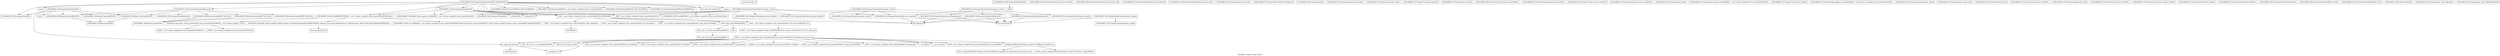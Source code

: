digraph "Call graph: compute_temp_chunk.ll" {
	label="Call graph: compute_temp_chunk.ll";

	Node0x5598a7891f80 [shape=record,label="{_ZN9LAMMPS_NS6Memory5sfreeEPv}"];
	Node0x5598a7930e40 [shape=record,label="{_ZN9LAMMPS_NS16ComputeTempChunkC2EPNS_6LAMMPSEiPPc}"];
	Node0x5598a7930e40 -> Node0x5598a7912fe0;
	Node0x5598a7930e40 -> Node0x5598a790a290;
	Node0x5598a7930e40 -> Node0x5598a790c5e0;
	Node0x5598a7930e40 -> Node0x5598a7940b90;
	Node0x5598a7930e40 -> Node0x5598a795aff0;
	Node0x5598a7930e40 -> Node0x5598a7878ae0;
	Node0x5598a7930e40 -> Node0x5598a7874790;
	Node0x5598a7930e40 -> Node0x5598a78dfa30;
	Node0x5598a7930e40 -> Node0x5598a794d5c0;
	Node0x5598a7930e40 -> Node0x5598a7946910;
	Node0x5598a7930e40 -> Node0x5598a797dc70;
	Node0x5598a7930e40 -> Node0x5598a7957ec0;
	Node0x5598a7930e40 -> Node0x5598a78717e0;
	Node0x5598a7930e40 -> Node0x5598a7875370;
	Node0x5598a7930e40 -> Node0x5598a7871f00;
	Node0x5598a7930e40 -> Node0x5598a7875090;
	Node0x5598a7930e40 -> Node0x5598a796d140;
	Node0x5598a7912fe0 [shape=record,label="{_ZN9LAMMPS_NS12ComputeChunkC2EPNS_6LAMMPSEiPPc}"];
	Node0x5598a790a290 [shape=record,label="{_ZN9LAMMPS_NS16ComputeTempChunk4initEv}"];
	Node0x5598a790a290 -> Node0x5598a7871c40;
	Node0x5598a790a290 -> Node0x5598a794d5c0;
	Node0x5598a790a290 -> Node0x5598a7946910;
	Node0x5598a790a290 -> Node0x5598a7875370;
	Node0x5598a790a290 -> Node0x5598a797dc70;
	Node0x5598a790a290 -> Node0x5598a78dfa30;
	Node0x5598a790a290 -> Node0x5598a78717e0;
	Node0x5598a7874b20 [shape=record,label="{__gxx_personality_v0}"];
	Node0x5598a790c5e0 [shape=record,label="{llvm.umul.with.overflow.i64}"];
	Node0x5598a7940b90 [shape=record,label="{_Znam}"];
	Node0x5598a795aff0 [shape=record,label="{strcmp}"];
	Node0x5598a7957ec0 [shape=record,label="{_ZN9LAMMPS_NS5Error3allERKNSt7__cxx1112basic_stringIcSt11char_traitsIcESaIcEEEiS8_}"];
	Node0x5598a794d5c0 [shape=record,label="{_ZNSaIcEC1Ev}"];
	Node0x5598a7946910 [shape=record,label="{_ZNSt7__cxx1112basic_stringIcSt11char_traitsIcESaIcEEC2IS3_EEPKcRKS3_}"];
	Node0x5598a7946910 -> Node0x5598a7873300;
	Node0x5598a7946910 -> Node0x5598a78cc980;
	Node0x5598a7946910 -> Node0x5598a7878790;
	Node0x5598a7946910 -> Node0x5598a78799b0;
	Node0x5598a7946910 -> Node0x5598a7878210;
	Node0x5598a797dc70 [shape=record,label="{_ZNSt7__cxx1112basic_stringIcSt11char_traitsIcESaIcEED1Ev}"];
	Node0x5598a78dfa30 [shape=record,label="{_ZNSaIcED1Ev}"];
	Node0x5598a796d140 [shape=record,label="{_ZN9LAMMPS_NS5utils7logicalEPKciS2_bPNS_6LAMMPSE}"];
	Node0x5598a7875090 [shape=record,label="{_ZN9LAMMPS_NS5utils6strdupERKNSt7__cxx1112basic_stringIcSt11char_traitsIcESaIcEEE}"];
	Node0x5598a7871f00 [shape=record,label="{_ZN9LAMMPS_NS5utils7numericEPKciS2_bPNS_6LAMMPSE}"];
	Node0x5598a7875370 [shape=record,label="{_ZNK9LAMMPS_NS6Modify17get_compute_by_idERKNSt7__cxx1112basic_stringIcSt11char_traitsIcESaIcEEE}"];
	Node0x5598a78717e0 [shape=record,label="{_ZN9LAMMPS_NS5Error3allIJRPcEEEvRKNSt7__cxx1112basic_stringIcSt11char_traitsIcESaIcEEEiSB_DpOT_}"];
	Node0x5598a78717e0 -> Node0x5598a78ea9e0;
	Node0x5598a78717e0 -> Node0x5598a7875510;
	Node0x5598a78717e0 -> Node0x5598a78ded50;
	Node0x5598a7874790 [shape=record,label="{_ZN9LAMMPS_NS16ComputeTempChunk8allocateEv}"];
	Node0x5598a7874790 -> Node0x5598a78aca30;
	Node0x5598a7874790 -> Node0x5598a7893e10;
	Node0x5598a7874790 -> Node0x5598a7888260;
	Node0x5598a7874790 -> Node0x5598a7887530;
	Node0x5598a7874790 -> Node0x5598a7883e60;
	Node0x5598a7874790 -> Node0x5598a7880180;
	Node0x5598a7874790 -> Node0x5598a7885980;
	Node0x5598a7878ae0 [shape=record,label="{_ZN9LAMMPS_NS12ComputeChunkD2Ev}"];
	Node0x5598a788a610 [shape=record,label="{_ZN9LAMMPS_NS16ComputeTempChunkD2Ev}"];
	Node0x5598a788a610 -> Node0x5598a788f840;
	Node0x5598a788a610 -> Node0x5598a7890a10;
	Node0x5598a788a610 -> Node0x5598a7878ae0;
	Node0x5598a788a610 -> Node0x5598a7893e10;
	Node0x5598a788a610 -> Node0x5598a7880180;
	Node0x5598a788a610 -> Node0x5598a7887530;
	Node0x5598a788f840 [shape=record,label="{_ZdaPv}"];
	Node0x5598a7893e10 [shape=record,label="{_ZN9LAMMPS_NS6Memory7destroyIdEEvRPT_}"];
	Node0x5598a7893e10 -> Node0x5598a7891f80;
	Node0x5598a7890a10 [shape=record,label="{__clang_call_terminate}"];
	Node0x5598a7890a10 -> Node0x5598a78934a0;
	Node0x5598a7890a10 -> Node0x5598a7895990;
	Node0x5598a78934a0 [shape=record,label="{__cxa_begin_catch}"];
	Node0x5598a7895990 [shape=record,label="{_ZSt9terminatev}"];
	Node0x5598a7887530 [shape=record,label="{_ZN9LAMMPS_NS6Memory7destroyIiEEvRPT_}"];
	Node0x5598a7887530 -> Node0x5598a7891f80;
	Node0x5598a7880180 [shape=record,label="{_ZN9LAMMPS_NS6Memory7destroyIdEEvRPPT_}"];
	Node0x5598a7880180 -> Node0x5598a7891f80;
	Node0x5598a7898e10 [shape=record,label="{_ZN9LAMMPS_NS16ComputeTempChunkD0Ev}"];
	Node0x5598a7898e10 -> Node0x5598a7899e50;
	Node0x5598a7899e50 [shape=record,label="{_ZdlPv}"];
	Node0x5598a7871c40 [shape=record,label="{_ZN9LAMMPS_NS12ComputeChunk4initEv}"];
	Node0x5598a789c560 [shape=record,label="{_ZN9LAMMPS_NS16ComputeTempChunk14compute_scalarEv}"];
	Node0x5598a789c560 -> Node0x5598a789cdf0;
	Node0x5598a789c560 -> Node0x5598a789ece0;
	Node0x5598a789c560 -> Node0x5598a78dfa30;
	Node0x5598a789c560 -> Node0x5598a797dc70;
	Node0x5598a789c560 -> Node0x5598a789f4b0;
	Node0x5598a789c560 -> Node0x5598a78a0e60;
	Node0x5598a789c560 -> Node0x5598a7957ec0;
	Node0x5598a789c560 -> Node0x5598a7946910;
	Node0x5598a789c560 -> Node0x5598a794d5c0;
	Node0x5598a789c560 -> Node0x5598a78a1480;
	Node0x5598a789cdf0 [shape=record,label="{_ZN9LAMMPS_NS16ComputeChunkAtom12setup_chunksEv}"];
	Node0x5598a789ece0 [shape=record,label="{_ZN9LAMMPS_NS16ComputeChunkAtom14compute_ichunkEv}"];
	Node0x5598a789f4b0 [shape=record,label="{_ZN9LAMMPS_NS16ComputeTempChunk11vcm_computeEv}"];
	Node0x5598a789f4b0 -> Node0x5598a78a0e60;
	Node0x5598a789f4b0 -> Node0x5598a78a1480;
	Node0x5598a78a0e60 [shape=record,label="{llvm.fmuladd.f64}"];
	Node0x5598a78a1480 [shape=record,label="{MPI_Allreduce}"];
	Node0x5598a78a28d0 [shape=record,label="{_ZN9LAMMPS_NS16ComputeTempChunk14compute_vectorEv}"];
	Node0x5598a78a28d0 -> Node0x5598a78a4280;
	Node0x5598a78a28d0 -> Node0x5598a78a1480;
	Node0x5598a78a28d0 -> Node0x5598a789f4b0;
	Node0x5598a78a28d0 -> Node0x5598a78a0e60;
	Node0x5598a78a4280 [shape=record,label="{_ZN9LAMMPS_NS12ComputeChunk14compute_vectorEv}"];
	Node0x5598a78a5a60 [shape=record,label="{_ZN9LAMMPS_NS16ComputeTempChunk13compute_arrayEv}"];
	Node0x5598a78a5a60 -> Node0x5598a78a73a0;
	Node0x5598a78a5a60 -> Node0x5598a78aa2e0;
	Node0x5598a78a5a60 -> Node0x5598a789f4b0;
	Node0x5598a78a5a60 -> Node0x5598a78a8590;
	Node0x5598a78a5a60 -> Node0x5598a78a9ac0;
	Node0x5598a78a73a0 [shape=record,label="{_ZN9LAMMPS_NS12ComputeChunk13compute_arrayEv}"];
	Node0x5598a78a8590 [shape=record,label="{_ZN9LAMMPS_NS16ComputeTempChunk11temperatureEi}"];
	Node0x5598a78a8590 -> Node0x5598a78a0e60;
	Node0x5598a78a8590 -> Node0x5598a78a1480;
	Node0x5598a78a9ac0 [shape=record,label="{_ZN9LAMMPS_NS16ComputeTempChunk5kecomEi}"];
	Node0x5598a78a9ac0 -> Node0x5598a78a0e60;
	Node0x5598a78a9ac0 -> Node0x5598a78a1480;
	Node0x5598a78aa2e0 [shape=record,label="{_ZN9LAMMPS_NS16ComputeTempChunk8internalEi}"];
	Node0x5598a78aa2e0 -> Node0x5598a78a0e60;
	Node0x5598a78aa2e0 -> Node0x5598a78a1480;
	Node0x5598a78ab4a0 [shape=record,label="{_ZN9LAMMPS_NS16ComputeTempChunk11remove_biasEiPd}"];
	Node0x5598a78abc00 [shape=record,label="{_ZN9LAMMPS_NS16ComputeTempChunk15remove_bias_allEv}"];
	Node0x5598a78b2de0 [shape=record,label="{_ZN9LAMMPS_NS16ComputeTempChunk12restore_biasEiPd}"];
	Node0x5598a78b39e0 [shape=record,label="{_ZN9LAMMPS_NS16ComputeTempChunk16restore_bias_allEv}"];
	Node0x5598a78aca30 [shape=record,label="{_ZN9LAMMPS_NS12ComputeChunk8allocateEv}"];
	Node0x5598a7883e60 [shape=record,label="{_ZN9LAMMPS_NS6Memory6createIdEEPT_RS3_iPKc}"];
	Node0x5598a7883e60 -> Node0x5598a78b5310;
	Node0x5598a7885980 [shape=record,label="{_ZN9LAMMPS_NS6Memory6createIiEEPT_RS3_iPKc}"];
	Node0x5598a7885980 -> Node0x5598a78b5310;
	Node0x5598a7888260 [shape=record,label="{_ZN9LAMMPS_NS6Memory6createIdEEPPT_RS4_iiPKc}"];
	Node0x5598a7888260 -> Node0x5598a78b5310;
	Node0x5598a7890b80 [shape=record,label="{_ZN9LAMMPS_NS16ComputeTempChunk12memory_usageEv}"];
	Node0x5598a7890b80 -> Node0x5598a78b65c0;
	Node0x5598a7890b80 -> Node0x5598a78a0e60;
	Node0x5598a78b65c0 [shape=record,label="{_ZN9LAMMPS_NS12ComputeChunk12memory_usageEv}"];
	Node0x5598a78b7190 [shape=record,label="{_ZN9LAMMPS_NS7Compute15reset_extra_dofEv}"];
	Node0x5598a78b8860 [shape=record,label="{_ZN9LAMMPS_NS7Compute9init_listEiPNS_9NeighListE}"];
	Node0x5598a78b9fd0 [shape=record,label="{_ZN9LAMMPS_NS7Compute5setupEv}"];
	Node0x5598a78ba8c0 [shape=record,label="{_ZN9LAMMPS_NS7Compute15compute_peratomEv}"];
	Node0x5598a78bb160 [shape=record,label="{_ZN9LAMMPS_NS7Compute13compute_localEv}"];
	Node0x5598a78bba20 [shape=record,label="{_ZN9LAMMPS_NS7Compute15compute_pergridEv}"];
	Node0x5598a78bc9c0 [shape=record,label="{_ZN9LAMMPS_NS7Compute10set_arraysEi}"];
	Node0x5598a78bd780 [shape=record,label="{_ZN9LAMMPS_NS7Compute17pack_forward_commEiPiPdiS1_}"];
	Node0x5598a78be350 [shape=record,label="{_ZN9LAMMPS_NS7Compute19unpack_forward_commEiiPd}"];
	Node0x5598a78c0550 [shape=record,label="{_ZN9LAMMPS_NS7Compute17pack_reverse_commEiiPd}"];
	Node0x5598a78c1330 [shape=record,label="{_ZN9LAMMPS_NS7Compute19unpack_reverse_commEiPiPd}"];
	Node0x5598a78c1ea0 [shape=record,label="{_ZN9LAMMPS_NS7Compute10reset_gridEv}"];
	Node0x5598a78af460 [shape=record,label="{_ZN9LAMMPS_NS7Compute16get_grid_by_nameERKNSt7__cxx1112basic_stringIcSt11char_traitsIcESaIcEEERi}"];
	Node0x5598a78c3520 [shape=record,label="{_ZN9LAMMPS_NS7Compute17get_grid_by_indexEi}"];
	Node0x5598a78c4170 [shape=record,label="{_ZN9LAMMPS_NS7Compute20get_griddata_by_nameEiRKNSt7__cxx1112basic_stringIcSt11char_traitsIcESaIcEEERi}"];
	Node0x5598a78c4bd0 [shape=record,label="{_ZN9LAMMPS_NS7Compute21get_griddata_by_indexEi}"];
	Node0x5598a78c56a0 [shape=record,label="{_ZN9LAMMPS_NS7Compute14dof_remove_preEv}"];
	Node0x5598a78c5ff0 [shape=record,label="{_ZN9LAMMPS_NS7Compute10dof_removeEi}"];
	Node0x5598a78c6940 [shape=record,label="{_ZN9LAMMPS_NS7Compute15remove_bias_thrEiPdS1_}"];
	Node0x5598a78c6ed0 [shape=record,label="{_ZN9LAMMPS_NS7Compute16reapply_bias_allEv}"];
	Node0x5598a78c7b40 [shape=record,label="{_ZN9LAMMPS_NS7Compute16restore_bias_thrEiPdS1_}"];
	Node0x5598a78c82c0 [shape=record,label="{_ZN9LAMMPS_NS7Compute23reset_extra_compute_fixEPKc}"];
	Node0x5598a78c8ac0 [shape=record,label="{_ZN9LAMMPS_NS12ComputeChunk11lock_enableEv}"];
	Node0x5598a78c9b80 [shape=record,label="{_ZN9LAMMPS_NS12ComputeChunk12lock_disableEv}"];
	Node0x5598a78cc5b0 [shape=record,label="{_ZN9LAMMPS_NS12ComputeChunk11lock_lengthEv}"];
	Node0x5598a78ced80 [shape=record,label="{_ZN9LAMMPS_NS12ComputeChunk4lockEPNS_3FixEll}"];
	Node0x5598a78dc020 [shape=record,label="{_ZN9LAMMPS_NS12ComputeChunk6unlockEPNS_3FixE}"];
	Node0x5598a78e4570 [shape=record,label="{_ZN9LAMMPS_NS7Compute7refreshEv}"];
	Node0x5598a78f64f0 [shape=record,label="{_ZN9LAMMPS_NS7Compute19pair_setup_callbackEii}"];
	Node0x5598a7873300 [shape=record,label="{_ZNSt7__cxx1112basic_stringIcSt11char_traitsIcESaIcEE13_M_local_dataEv}"];
	Node0x5598a78cc980 [shape=record,label="{_ZNSt7__cxx1112basic_stringIcSt11char_traitsIcESaIcEE12_Alloc_hiderC1EPcRKS3_}"];
	Node0x5598a78e9cb0 [shape=record,label="{_ZN9LAMMPS_NS7Compute19pair_tally_callbackEiiiidddddd}"];
	Node0x5598a78799b0 [shape=record,label="{_ZNSt7__cxx1112basic_stringIcSt11char_traitsIcESaIcEE12_M_constructIPKcEEvT_S8_}"];
	Node0x5598a78799b0 -> Node0x5598a78ebd00;
	Node0x5598a7878790 [shape=record,label="{_ZNSt11char_traitsIcE6lengthEPKc}"];
	Node0x5598a7878790 -> Node0x5598a78ee050;
	Node0x5598a7878790 -> Node0x5598a78f4810;
	Node0x5598a7878210 [shape=record,label="{_ZNSt7__cxx1112basic_stringIcSt11char_traitsIcESaIcEE12_Alloc_hiderD2Ev}"];
	Node0x5598a7878210 -> Node0x5598a78f8250;
	Node0x5598a78ebd00 [shape=record,label="{_ZNSt7__cxx1112basic_stringIcSt11char_traitsIcESaIcEE16_M_construct_auxIPKcEEvT_S8_St12__false_type}"];
	Node0x5598a78ebd00 -> Node0x5598a78f9880;
	Node0x5598a78f9880 [shape=record,label="{_ZNSt7__cxx1112basic_stringIcSt11char_traitsIcESaIcEE12_M_constructIPKcEEvT_S8_St20forward_iterator_tag}"];
	Node0x5598a78f9880 -> Node0x5598a78fee00;
	Node0x5598a78f9880 -> Node0x5598a7901400;
	Node0x5598a78f9880 -> Node0x5598a79085c0;
	Node0x5598a78f9880 -> Node0x5598a7909930;
	Node0x5598a78f9880 -> Node0x5598a790b4d0;
	Node0x5598a78f9880 -> Node0x5598a7911b50;
	Node0x5598a78f9880 -> Node0x5598a7912630;
	Node0x5598a78f9880 -> Node0x5598a78d77b0;
	Node0x5598a78f9880 -> Node0x5598a78934a0;
	Node0x5598a78f9880 -> Node0x5598a79a2b90;
	Node0x5598a78f9880 -> Node0x5598a79a2c10;
	Node0x5598a78f9880 -> Node0x5598a79a2c90;
	Node0x5598a78f9880 -> Node0x5598a79a2d10;
	Node0x5598a78f9880 -> Node0x5598a7890a10;
	Node0x5598a78fee00 [shape=record,label="{_ZN9__gnu_cxx17__is_null_pointerIKcEEbPT_}"];
	Node0x5598a7901400 [shape=record,label="{_ZSt19__throw_logic_errorPKc}"];
	Node0x5598a79085c0 [shape=record,label="{_ZSt8distanceIPKcENSt15iterator_traitsIT_E15difference_typeES3_S3_}"];
	Node0x5598a79085c0 -> Node0x5598a79a2d90;
	Node0x5598a79085c0 -> Node0x5598a79a2e40;
	Node0x5598a790b4d0 [shape=record,label="{_ZNSt7__cxx1112basic_stringIcSt11char_traitsIcESaIcEE7_M_dataEPc}"];
	Node0x5598a7909930 [shape=record,label="{_ZNSt7__cxx1112basic_stringIcSt11char_traitsIcESaIcEE9_M_createERmm}"];
	Node0x5598a7911b50 [shape=record,label="{_ZNSt7__cxx1112basic_stringIcSt11char_traitsIcESaIcEE11_M_capacityEm}"];
	Node0x5598a78d77b0 [shape=record,label="{_ZNSt7__cxx1112basic_stringIcSt11char_traitsIcESaIcEE13_S_copy_charsEPcPKcS7_}"];
	Node0x5598a7912630 [shape=record,label="{_ZNKSt7__cxx1112basic_stringIcSt11char_traitsIcESaIcEE7_M_dataEv}"];
	Node0x5598a79a2b90 [shape=record,label="{_ZNSt7__cxx1112basic_stringIcSt11char_traitsIcESaIcEE10_M_disposeEv}"];
	Node0x5598a79a2c10 [shape=record,label="{__cxa_rethrow}"];
	Node0x5598a79a2c90 [shape=record,label="{__cxa_end_catch}"];
	Node0x5598a79a2d10 [shape=record,label="{_ZNSt7__cxx1112basic_stringIcSt11char_traitsIcESaIcEE13_M_set_lengthEm}"];
	Node0x5598a79a2e40 [shape=record,label="{_ZSt10__distanceIPKcENSt15iterator_traitsIT_E15difference_typeES3_S3_St26random_access_iterator_tag}"];
	Node0x5598a79a2d90 [shape=record,label="{_ZSt19__iterator_categoryIPKcENSt15iterator_traitsIT_E17iterator_categoryERKS3_}"];
	Node0x5598a78ee050 [shape=record,label="{_ZN9__gnu_cxx11char_traitsIcE6lengthEPKc}"];
	Node0x5598a78ee050 -> Node0x5598a79a3040;
	Node0x5598a78f4810 [shape=record,label="{strlen}"];
	Node0x5598a79a3040 [shape=record,label="{_ZN9__gnu_cxx11char_traitsIcE2eqERKcS3_}"];
	Node0x5598a78f8250 [shape=record,label="{_ZNSaIcED2Ev}"];
	Node0x5598a78ded50 [shape=record,label="{_ZN9LAMMPS_NS5Error4_allERKNSt7__cxx1112basic_stringIcSt11char_traitsIcESaIcEEEiN3fmt6v9_lmp17basic_string_viewIcEENSA_17basic_format_argsINSA_20basic_format_contextINSA_8appenderEcEEEE}"];
	Node0x5598a78ea9e0 [shape=record,label="{_ZN3fmt6v9_lmp17basic_string_viewIcEC2ISt11char_traitsIcESaIcEEERKNSt7__cxx1112basic_stringIcT_T0_EE}"];
	Node0x5598a78ea9e0 -> Node0x5598a79a3180;
	Node0x5598a78ea9e0 -> Node0x5598a79a3230;
	Node0x5598a7875510 [shape=record,label="{_ZN3fmt6v9_lmp16make_format_argsINS0_20basic_format_contextINS0_8appenderEcEEJRPcEEENS0_16format_arg_storeIT_JDpNSt9remove_cvINSt16remove_referenceIT0_E4typeEE4typeEEEEDpOSB_}"];
	Node0x5598a7875510 -> Node0x5598a79149b0;
	Node0x5598a79a3180 [shape=record,label="{_ZNKSt7__cxx1112basic_stringIcSt11char_traitsIcESaIcEE4dataEv}"];
	Node0x5598a79a3230 [shape=record,label="{_ZNKSt7__cxx1112basic_stringIcSt11char_traitsIcESaIcEE4sizeEv}"];
	Node0x5598a79149b0 [shape=record,label="{llvm.memcpy.p0.p0.i64}"];
	Node0x5598a78b5310 [shape=record,label="{_ZN9LAMMPS_NS6Memory7smallocElPKc}"];
}
